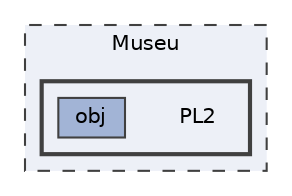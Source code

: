 digraph "Museu/PL2"
{
 // LATEX_PDF_SIZE
  bgcolor="transparent";
  edge [fontname=Helvetica,fontsize=10,labelfontname=Helvetica,labelfontsize=10];
  node [fontname=Helvetica,fontsize=10,shape=box,height=0.2,width=0.4];
  compound=true
  subgraph clusterdir_b3f9f405287b382f5bbb59a78ba688aa {
    graph [ bgcolor="#edf0f7", pencolor="grey25", label="Museu", fontname=Helvetica,fontsize=10 style="filled,dashed", URL="dir_b3f9f405287b382f5bbb59a78ba688aa.html",tooltip=""]
  subgraph clusterdir_2f33ef7402f1ff0fc266d03ec5d851c4 {
    graph [ bgcolor="#edf0f7", pencolor="grey25", label="", fontname=Helvetica,fontsize=10 style="filled,bold", URL="dir_2f33ef7402f1ff0fc266d03ec5d851c4.html",tooltip=""]
    dir_2f33ef7402f1ff0fc266d03ec5d851c4 [shape=plaintext, label="PL2"];
  dir_af2b38d8c7253c12929d28f74a65a4c0 [label="obj", fillcolor="#a2b4d6", color="grey25", style="filled", URL="dir_af2b38d8c7253c12929d28f74a65a4c0.html",tooltip=""];
  }
  }
}
